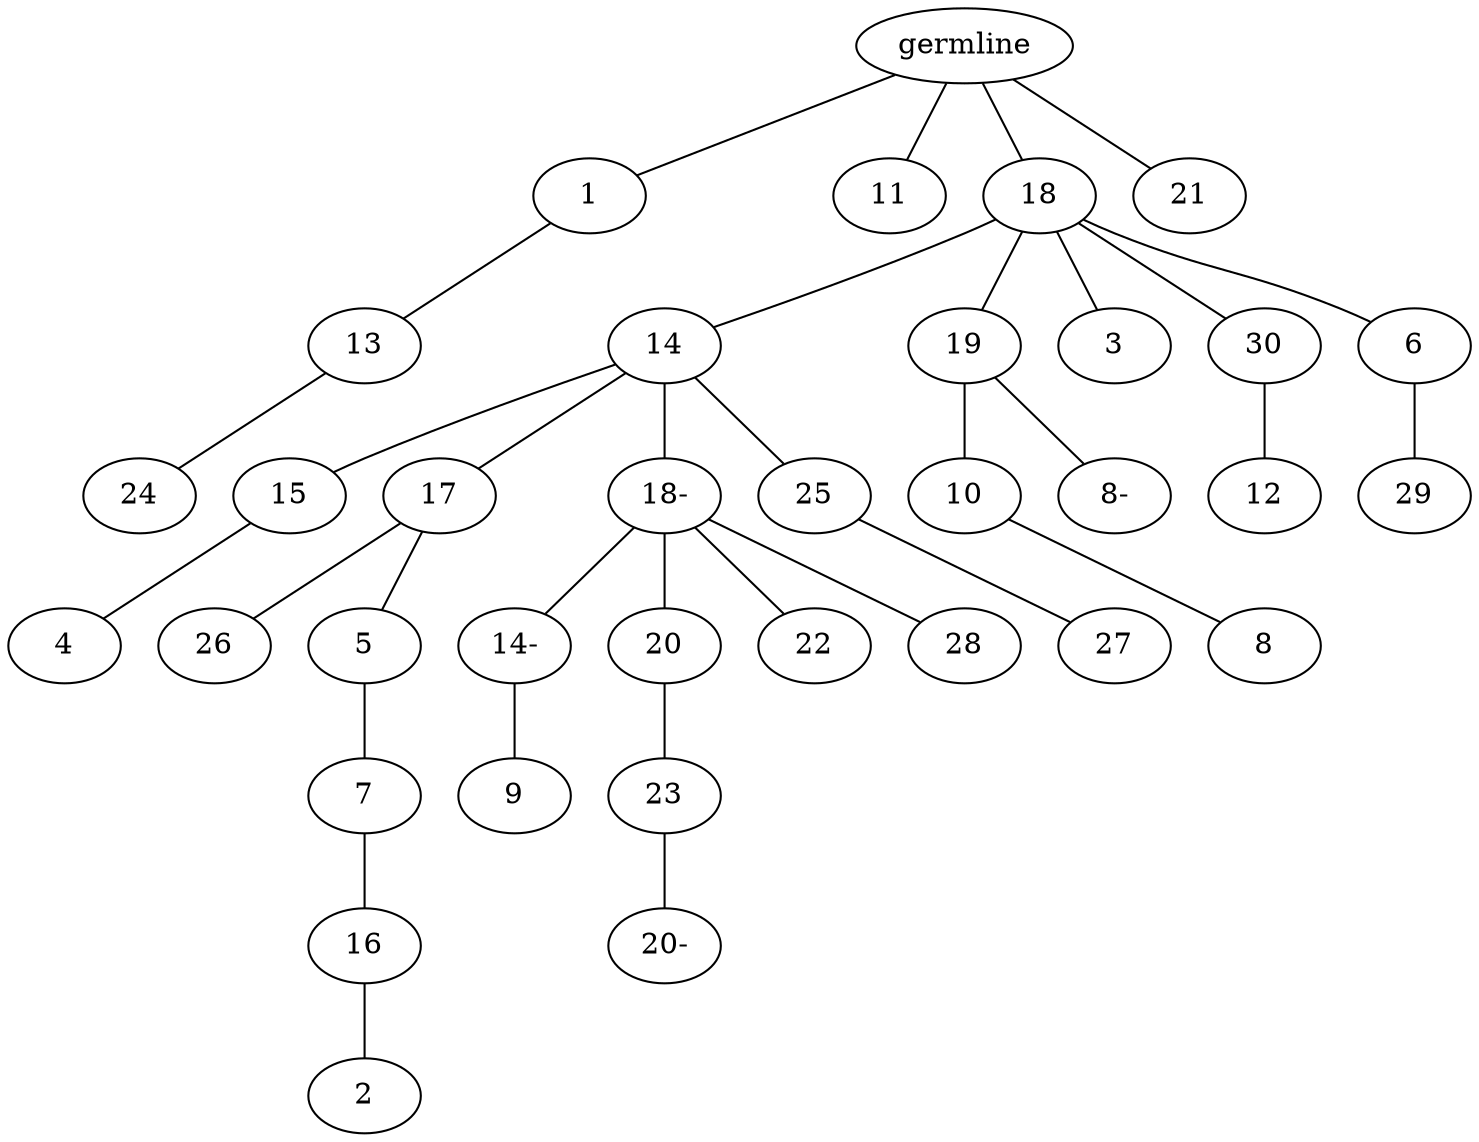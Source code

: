 graph tree {
    "140009260665104" [label="germline"];
    "140009263359024" [label="1"];
    "140009263359984" [label="13"];
    "140009263360896" [label="24"];
    "140009263360992" [label="11"];
    "140009263360416" [label="18"];
    "140009263358496" [label="14"];
    "140009263359792" [label="15"];
    "140009263359552" [label="4"];
    "140009263358736" [label="17"];
    "140009263358544" [label="26"];
    "140009263360464" [label="5"];
    "140009263361712" [label="7"];
    "140009261726064" [label="16"];
    "140009253098496" [label="2"];
    "140009263361664" [label="18-"];
    "140009261725440" [label="14-"];
    "140009261724720" [label="9"];
    "140009261723952" [label="20"];
    "140009260650560" [label="23"];
    "140009260651232" [label="20-"];
    "140009260651520" [label="22"];
    "140009260650704" [label="28"];
    "140009263358400" [label="25"];
    "140009260652432" [label="27"];
    "140009263359312" [label="19"];
    "140009260652144" [label="10"];
    "140009260650800" [label="8"];
    "140009260653152" [label="8-"];
    "140009260652624" [label="3"];
    "140009260651424" [label="30"];
    "140009260652816" [label="12"];
    "140009260651280" [label="6"];
    "140009260651136" [label="29"];
    "140009263360704" [label="21"];
    "140009260665104" -- "140009263359024";
    "140009260665104" -- "140009263360992";
    "140009260665104" -- "140009263360416";
    "140009260665104" -- "140009263360704";
    "140009263359024" -- "140009263359984";
    "140009263359984" -- "140009263360896";
    "140009263360416" -- "140009263358496";
    "140009263360416" -- "140009263359312";
    "140009263360416" -- "140009260652624";
    "140009263360416" -- "140009260651424";
    "140009263360416" -- "140009260651280";
    "140009263358496" -- "140009263359792";
    "140009263358496" -- "140009263358736";
    "140009263358496" -- "140009263361664";
    "140009263358496" -- "140009263358400";
    "140009263359792" -- "140009263359552";
    "140009263358736" -- "140009263358544";
    "140009263358736" -- "140009263360464";
    "140009263360464" -- "140009263361712";
    "140009263361712" -- "140009261726064";
    "140009261726064" -- "140009253098496";
    "140009263361664" -- "140009261725440";
    "140009263361664" -- "140009261723952";
    "140009263361664" -- "140009260651520";
    "140009263361664" -- "140009260650704";
    "140009261725440" -- "140009261724720";
    "140009261723952" -- "140009260650560";
    "140009260650560" -- "140009260651232";
    "140009263358400" -- "140009260652432";
    "140009263359312" -- "140009260652144";
    "140009263359312" -- "140009260653152";
    "140009260652144" -- "140009260650800";
    "140009260651424" -- "140009260652816";
    "140009260651280" -- "140009260651136";
}
